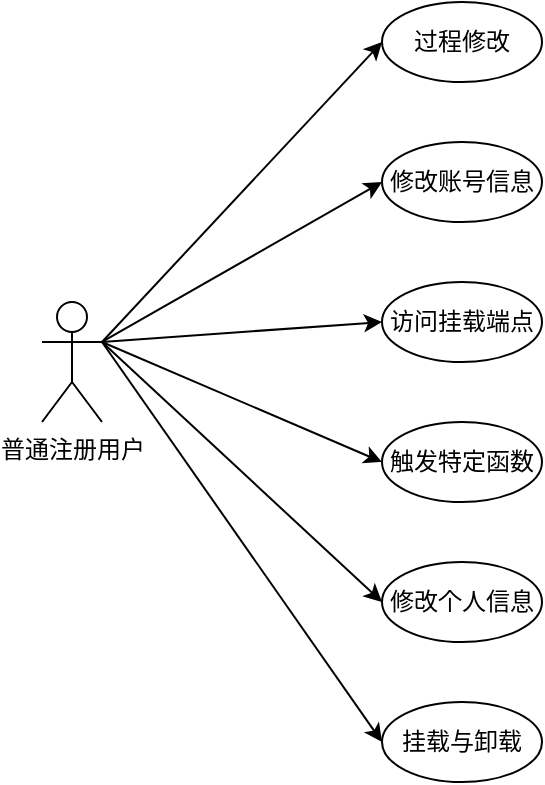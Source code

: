 <mxfile version="20.3.0" type="device"><diagram id="0CAJYTYnbj2wOeKxY2pl" name="第 1 页"><mxGraphModel dx="1038" dy="649" grid="1" gridSize="10" guides="1" tooltips="1" connect="1" arrows="1" fold="1" page="1" pageScale="1" pageWidth="827" pageHeight="1169" math="0" shadow="0"><root><mxCell id="0"/><mxCell id="1" parent="0"/><mxCell id="vHhVEQ9TyZFBQPK312tX-1" style="rounded=0;orthogonalLoop=1;jettySize=auto;html=1;exitX=1;exitY=0.333;exitDx=0;exitDy=0;exitPerimeter=0;entryX=0;entryY=0.5;entryDx=0;entryDy=0;" parent="1" source="vHhVEQ9TyZFBQPK312tX-5" target="vHhVEQ9TyZFBQPK312tX-6" edge="1"><mxGeometry relative="1" as="geometry"/></mxCell><mxCell id="vHhVEQ9TyZFBQPK312tX-2" style="edgeStyle=none;rounded=0;orthogonalLoop=1;jettySize=auto;html=1;exitX=1;exitY=0.333;exitDx=0;exitDy=0;exitPerimeter=0;entryX=0;entryY=0.5;entryDx=0;entryDy=0;" parent="1" source="vHhVEQ9TyZFBQPK312tX-5" target="vHhVEQ9TyZFBQPK312tX-7" edge="1"><mxGeometry relative="1" as="geometry"/></mxCell><mxCell id="vHhVEQ9TyZFBQPK312tX-3" style="edgeStyle=none;rounded=0;orthogonalLoop=1;jettySize=auto;html=1;exitX=1;exitY=0.333;exitDx=0;exitDy=0;exitPerimeter=0;entryX=0;entryY=0.5;entryDx=0;entryDy=0;" parent="1" source="vHhVEQ9TyZFBQPK312tX-5" target="vHhVEQ9TyZFBQPK312tX-8" edge="1"><mxGeometry relative="1" as="geometry"/></mxCell><mxCell id="vHhVEQ9TyZFBQPK312tX-4" style="edgeStyle=none;rounded=0;orthogonalLoop=1;jettySize=auto;html=1;exitX=1;exitY=0.333;exitDx=0;exitDy=0;exitPerimeter=0;entryX=0;entryY=0.5;entryDx=0;entryDy=0;" parent="1" source="vHhVEQ9TyZFBQPK312tX-5" target="vHhVEQ9TyZFBQPK312tX-9" edge="1"><mxGeometry relative="1" as="geometry"/></mxCell><mxCell id="vHhVEQ9TyZFBQPK312tX-13" style="rounded=0;orthogonalLoop=1;jettySize=auto;html=1;exitX=1;exitY=0.333;exitDx=0;exitDy=0;exitPerimeter=0;entryX=0;entryY=0.5;entryDx=0;entryDy=0;" parent="1" source="vHhVEQ9TyZFBQPK312tX-5" target="vHhVEQ9TyZFBQPK312tX-10" edge="1"><mxGeometry relative="1" as="geometry"/></mxCell><mxCell id="vHhVEQ9TyZFBQPK312tX-14" style="edgeStyle=none;rounded=0;orthogonalLoop=1;jettySize=auto;html=1;exitX=1;exitY=0.333;exitDx=0;exitDy=0;exitPerimeter=0;entryX=0;entryY=0.5;entryDx=0;entryDy=0;" parent="1" source="vHhVEQ9TyZFBQPK312tX-5" target="vHhVEQ9TyZFBQPK312tX-12" edge="1"><mxGeometry relative="1" as="geometry"/></mxCell><mxCell id="vHhVEQ9TyZFBQPK312tX-5" value="普通注册用户" style="shape=umlActor;verticalLabelPosition=bottom;verticalAlign=top;html=1;outlineConnect=0;" parent="1" vertex="1"><mxGeometry x="80" y="200" width="30" height="60" as="geometry"/></mxCell><mxCell id="vHhVEQ9TyZFBQPK312tX-6" value="修改账号信息" style="ellipse;whiteSpace=wrap;html=1;" parent="1" vertex="1"><mxGeometry x="250" y="120" width="80" height="40" as="geometry"/></mxCell><mxCell id="vHhVEQ9TyZFBQPK312tX-7" value="访问挂载端点" style="ellipse;whiteSpace=wrap;html=1;" parent="1" vertex="1"><mxGeometry x="250" y="190" width="80" height="40" as="geometry"/></mxCell><mxCell id="vHhVEQ9TyZFBQPK312tX-8" value="触发特定函数" style="ellipse;whiteSpace=wrap;html=1;" parent="1" vertex="1"><mxGeometry x="250" y="260" width="80" height="40" as="geometry"/></mxCell><mxCell id="vHhVEQ9TyZFBQPK312tX-9" value="修改个人信息" style="ellipse;whiteSpace=wrap;html=1;" parent="1" vertex="1"><mxGeometry x="250" y="330" width="80" height="40" as="geometry"/></mxCell><mxCell id="vHhVEQ9TyZFBQPK312tX-10" value="过程修改" style="ellipse;whiteSpace=wrap;html=1;" parent="1" vertex="1"><mxGeometry x="250" y="50" width="80" height="40" as="geometry"/></mxCell><mxCell id="vHhVEQ9TyZFBQPK312tX-12" value="挂载与卸载" style="ellipse;whiteSpace=wrap;html=1;" parent="1" vertex="1"><mxGeometry x="250" y="400" width="80" height="40" as="geometry"/></mxCell></root></mxGraphModel></diagram></mxfile>